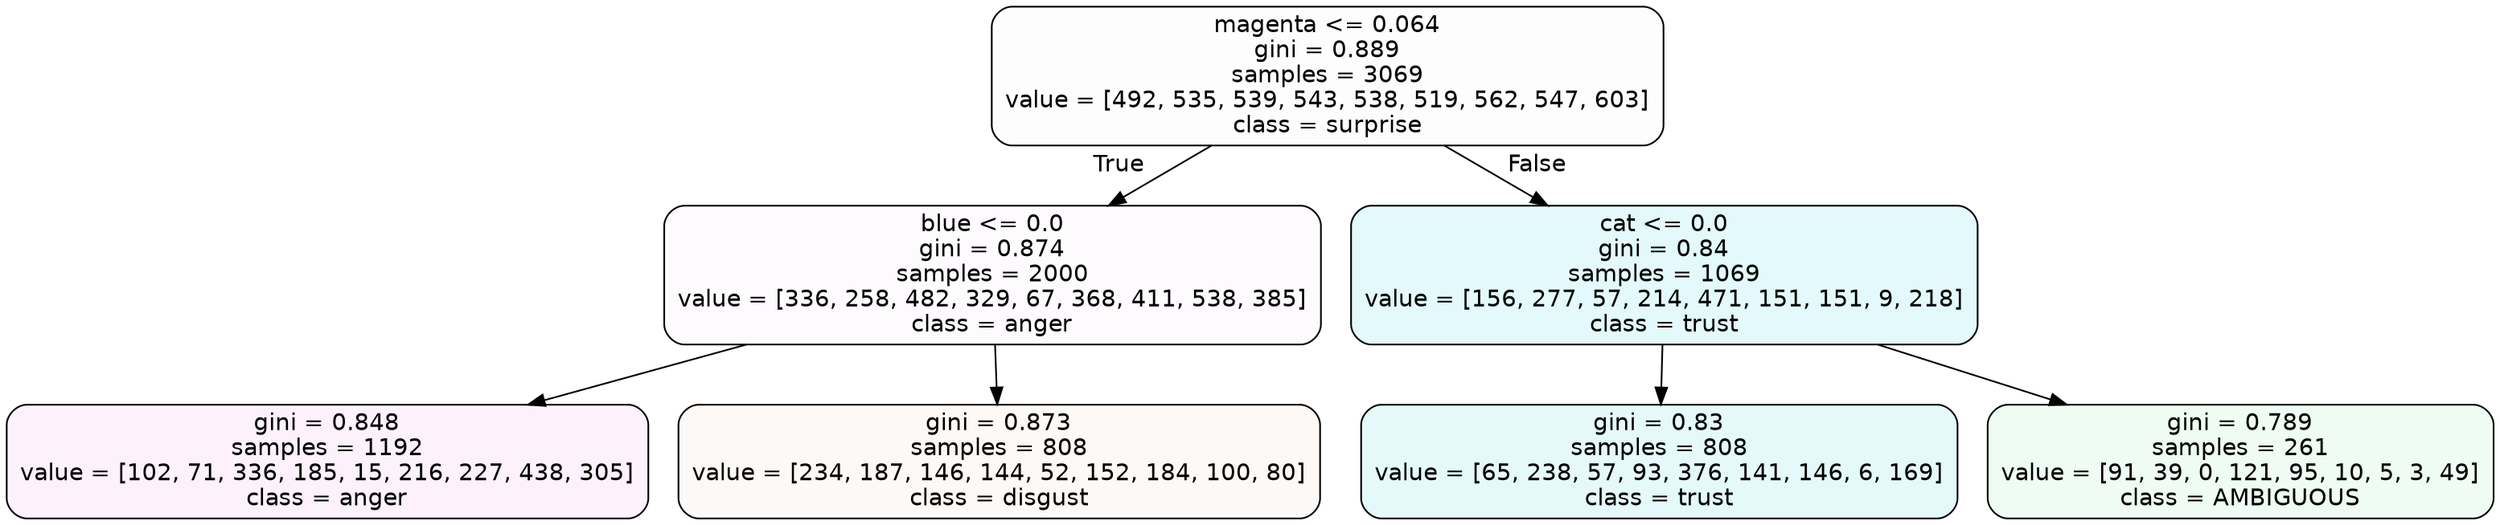 digraph Tree {
node [shape=box, style="filled, rounded", color="black", fontname=helvetica] ;
edge [fontname=helvetica] ;
0 [label="magenta <= 0.064\ngini = 0.889\nsamples = 3069\nvalue = [492, 535, 539, 543, 538, 519, 562, 547, 603]\nclass = surprise", fillcolor="#e5396402"] ;
1 [label="blue <= 0.0\ngini = 0.874\nsamples = 2000\nvalue = [336, 258, 482, 329, 67, 368, 411, 538, 385]\nclass = anger", fillcolor="#e539d705"] ;
0 -> 1 [labeldistance=2.5, labelangle=45, headlabel="True"] ;
2 [label="gini = 0.848\nsamples = 1192\nvalue = [102, 71, 336, 185, 15, 216, 227, 438, 305]\nclass = anger", fillcolor="#e539d711"] ;
1 -> 2 ;
3 [label="gini = 0.873\nsamples = 808\nvalue = [234, 187, 146, 144, 52, 152, 184, 100, 80]\nclass = disgust", fillcolor="#e581390b"] ;
1 -> 3 ;
4 [label="cat <= 0.0\ngini = 0.84\nsamples = 1069\nvalue = [156, 277, 57, 214, 471, 151, 151, 9, 218]\nclass = trust", fillcolor="#39d7e523"] ;
0 -> 4 [labeldistance=2.5, labelangle=-45, headlabel="False"] ;
5 [label="gini = 0.83\nsamples = 808\nvalue = [65, 238, 57, 93, 376, 141, 146, 6, 169]\nclass = trust", fillcolor="#39d7e521"] ;
4 -> 5 ;
6 [label="gini = 0.789\nsamples = 261\nvalue = [91, 39, 0, 121, 95, 10, 5, 3, 49]\nclass = AMBIGUOUS", fillcolor="#39e58115"] ;
4 -> 6 ;
}